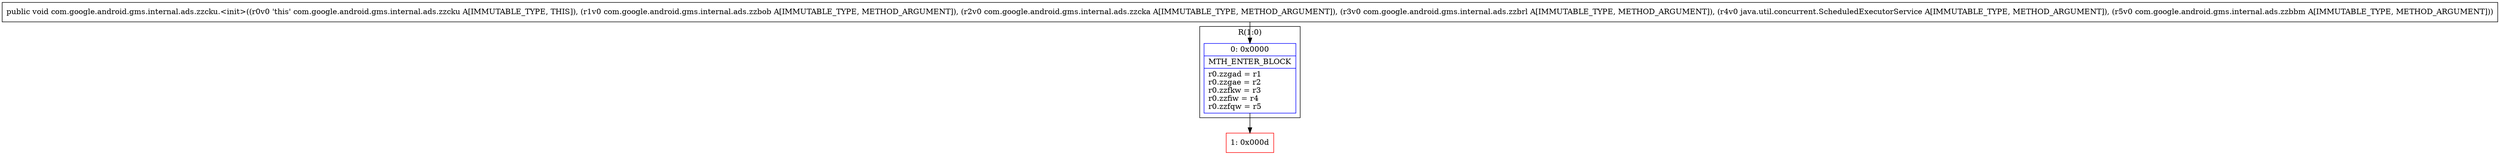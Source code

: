 digraph "CFG forcom.google.android.gms.internal.ads.zzcku.\<init\>(Lcom\/google\/android\/gms\/internal\/ads\/zzbob;Lcom\/google\/android\/gms\/internal\/ads\/zzcka;Lcom\/google\/android\/gms\/internal\/ads\/zzbrl;Ljava\/util\/concurrent\/ScheduledExecutorService;Lcom\/google\/android\/gms\/internal\/ads\/zzbbm;)V" {
subgraph cluster_Region_769070034 {
label = "R(1:0)";
node [shape=record,color=blue];
Node_0 [shape=record,label="{0\:\ 0x0000|MTH_ENTER_BLOCK\l|r0.zzgad = r1\lr0.zzgae = r2\lr0.zzfkw = r3\lr0.zzfiw = r4\lr0.zzfqw = r5\l}"];
}
Node_1 [shape=record,color=red,label="{1\:\ 0x000d}"];
MethodNode[shape=record,label="{public void com.google.android.gms.internal.ads.zzcku.\<init\>((r0v0 'this' com.google.android.gms.internal.ads.zzcku A[IMMUTABLE_TYPE, THIS]), (r1v0 com.google.android.gms.internal.ads.zzbob A[IMMUTABLE_TYPE, METHOD_ARGUMENT]), (r2v0 com.google.android.gms.internal.ads.zzcka A[IMMUTABLE_TYPE, METHOD_ARGUMENT]), (r3v0 com.google.android.gms.internal.ads.zzbrl A[IMMUTABLE_TYPE, METHOD_ARGUMENT]), (r4v0 java.util.concurrent.ScheduledExecutorService A[IMMUTABLE_TYPE, METHOD_ARGUMENT]), (r5v0 com.google.android.gms.internal.ads.zzbbm A[IMMUTABLE_TYPE, METHOD_ARGUMENT])) }"];
MethodNode -> Node_0;
Node_0 -> Node_1;
}

